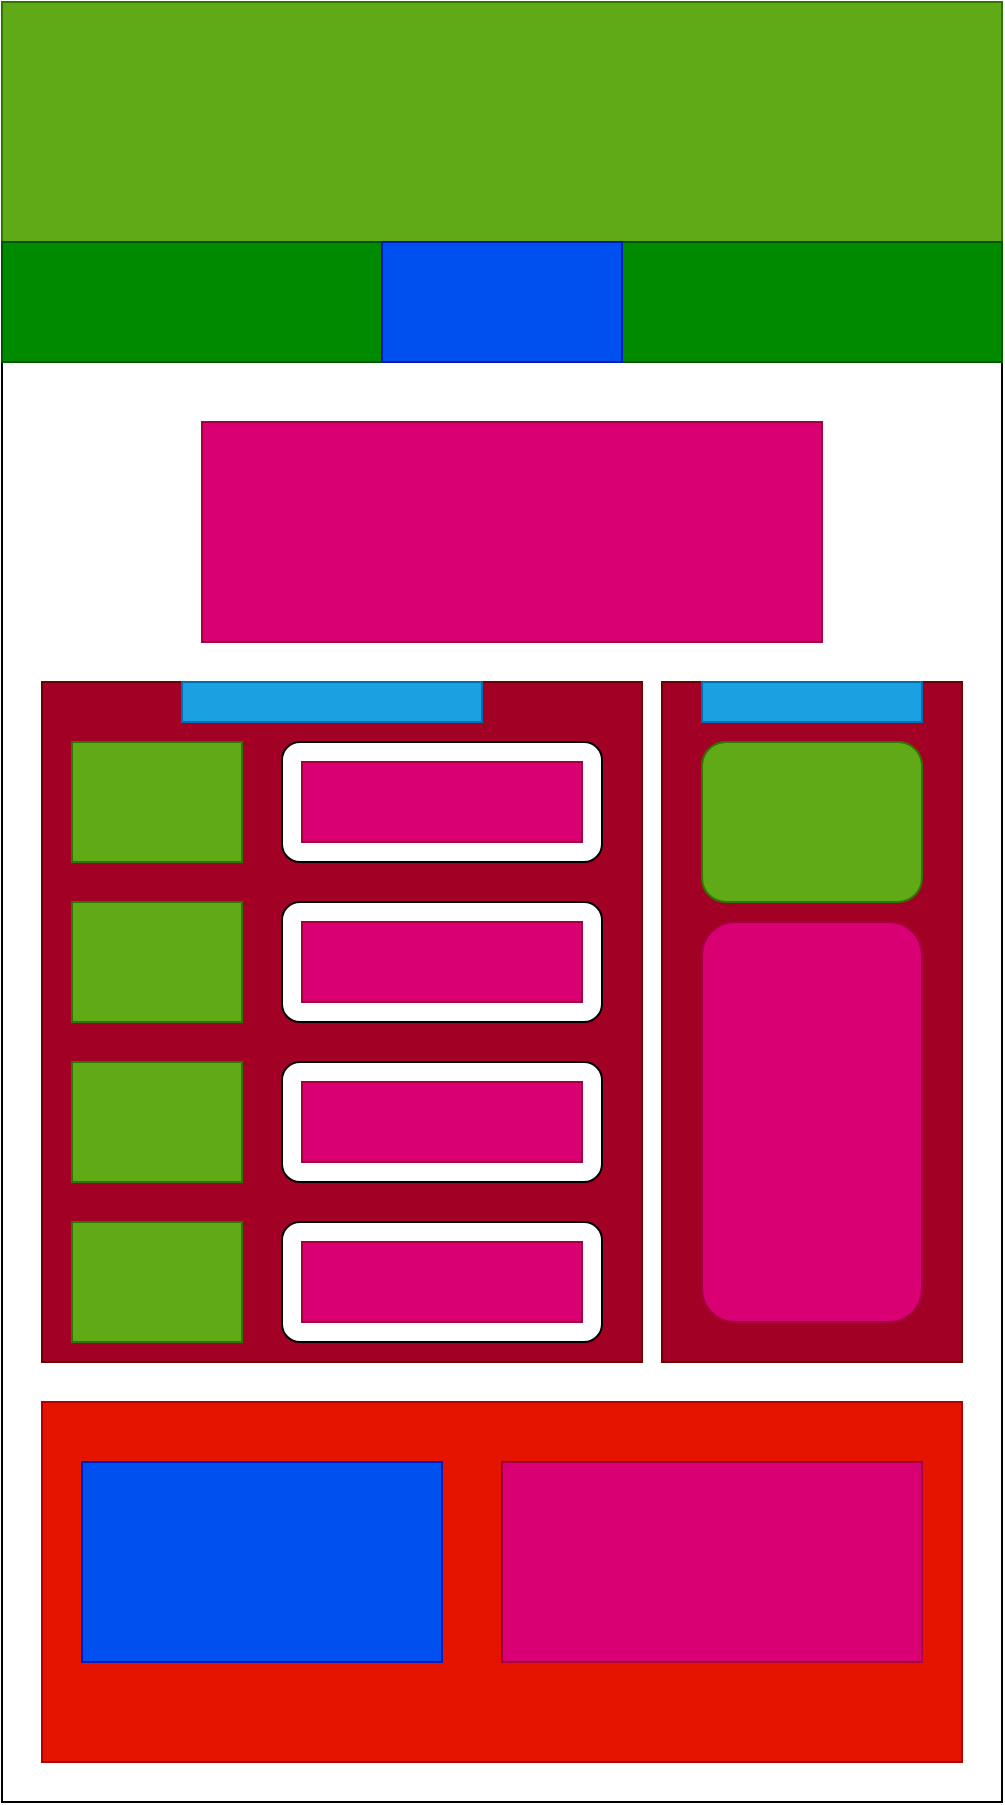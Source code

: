 <mxfile>
    <diagram id="PyKb7AUDni9treLBISOt" name="Page-1">
        <mxGraphModel dx="686" dy="609" grid="1" gridSize="10" guides="1" tooltips="1" connect="1" arrows="1" fold="1" page="1" pageScale="1" pageWidth="827" pageHeight="1169" math="0" shadow="0">
            <root>
                <mxCell id="0"/>
                <mxCell id="1" parent="0"/>
                <mxCell id="2" value="" style="rounded=0;whiteSpace=wrap;html=1;gradientColor=none;" parent="1" vertex="1">
                    <mxGeometry x="140" y="50" width="500" height="900" as="geometry"/>
                </mxCell>
                <mxCell id="3" value="" style="rounded=0;whiteSpace=wrap;html=1;fillColor=#60a917;fontColor=#ffffff;strokeColor=#2D7600;" parent="1" vertex="1">
                    <mxGeometry x="140" y="50" width="500" height="120" as="geometry"/>
                </mxCell>
                <mxCell id="4" value="" style="rounded=0;whiteSpace=wrap;html=1;fillColor=#008a00;fontColor=#ffffff;strokeColor=#005700;" parent="1" vertex="1">
                    <mxGeometry x="140" y="170" width="190" height="60" as="geometry"/>
                </mxCell>
                <mxCell id="6" value="" style="rounded=0;whiteSpace=wrap;html=1;fillColor=#008a00;fontColor=#ffffff;strokeColor=#005700;" parent="1" vertex="1">
                    <mxGeometry x="450" y="170" width="190" height="60" as="geometry"/>
                </mxCell>
                <mxCell id="7" value="" style="rounded=0;whiteSpace=wrap;html=1;fillColor=#0050ef;fontColor=#ffffff;strokeColor=#001DBC;" parent="1" vertex="1">
                    <mxGeometry x="330" y="170" width="120" height="60" as="geometry"/>
                </mxCell>
                <mxCell id="8" value="" style="rounded=0;whiteSpace=wrap;html=1;fillColor=#d80073;fontColor=#ffffff;strokeColor=#A50040;" parent="1" vertex="1">
                    <mxGeometry x="240" y="260" width="310" height="110" as="geometry"/>
                </mxCell>
                <mxCell id="9" value="" style="rounded=0;whiteSpace=wrap;html=1;fillColor=#a20025;fontColor=#ffffff;strokeColor=#6F0000;" parent="1" vertex="1">
                    <mxGeometry x="160" y="390" width="300" height="340" as="geometry"/>
                </mxCell>
                <mxCell id="10" value="" style="rounded=0;whiteSpace=wrap;html=1;fillColor=#a20025;fontColor=#ffffff;strokeColor=#6F0000;" parent="1" vertex="1">
                    <mxGeometry x="470" y="390" width="150" height="340" as="geometry"/>
                </mxCell>
                <mxCell id="11" value="" style="rounded=0;whiteSpace=wrap;html=1;fillColor=#e51400;fontColor=#ffffff;strokeColor=#B20000;" parent="1" vertex="1">
                    <mxGeometry x="160" y="750" width="460" height="180" as="geometry"/>
                </mxCell>
                <mxCell id="12" value="" style="rounded=0;whiteSpace=wrap;html=1;fillColor=#60a917;fontColor=#ffffff;strokeColor=#2D7600;" parent="1" vertex="1">
                    <mxGeometry x="175" y="420" width="85" height="60" as="geometry"/>
                </mxCell>
                <mxCell id="14" value="" style="rounded=1;whiteSpace=wrap;html=1;gradientColor=none;" parent="1" vertex="1">
                    <mxGeometry x="280" y="420" width="160" height="60" as="geometry"/>
                </mxCell>
                <mxCell id="15" value="" style="rounded=0;whiteSpace=wrap;html=1;fillColor=#60a917;fontColor=#ffffff;strokeColor=#2D7600;" parent="1" vertex="1">
                    <mxGeometry x="175" y="500" width="85" height="60" as="geometry"/>
                </mxCell>
                <mxCell id="16" value="" style="rounded=1;whiteSpace=wrap;html=1;gradientColor=none;" parent="1" vertex="1">
                    <mxGeometry x="280" y="500" width="160" height="60" as="geometry"/>
                </mxCell>
                <mxCell id="17" value="" style="rounded=0;whiteSpace=wrap;html=1;fillColor=#60a917;fontColor=#ffffff;strokeColor=#2D7600;" parent="1" vertex="1">
                    <mxGeometry x="175" y="580" width="85" height="60" as="geometry"/>
                </mxCell>
                <mxCell id="18" value="" style="rounded=1;whiteSpace=wrap;html=1;gradientColor=none;" parent="1" vertex="1">
                    <mxGeometry x="280" y="580" width="160" height="60" as="geometry"/>
                </mxCell>
                <mxCell id="19" value="" style="rounded=0;whiteSpace=wrap;html=1;fillColor=#60a917;fontColor=#ffffff;strokeColor=#2D7600;" parent="1" vertex="1">
                    <mxGeometry x="175" y="660" width="85" height="60" as="geometry"/>
                </mxCell>
                <mxCell id="20" value="" style="rounded=1;whiteSpace=wrap;html=1;gradientColor=none;" parent="1" vertex="1">
                    <mxGeometry x="280" y="660" width="160" height="60" as="geometry"/>
                </mxCell>
                <mxCell id="21" value="" style="rounded=0;whiteSpace=wrap;html=1;fillColor=#d80073;fontColor=#ffffff;strokeColor=#A50040;" parent="1" vertex="1">
                    <mxGeometry x="290" y="430" width="140" height="40" as="geometry"/>
                </mxCell>
                <mxCell id="24" value="" style="rounded=0;whiteSpace=wrap;html=1;fillColor=#d80073;fontColor=#ffffff;strokeColor=#A50040;" parent="1" vertex="1">
                    <mxGeometry x="290" y="510" width="140" height="40" as="geometry"/>
                </mxCell>
                <mxCell id="25" value="" style="rounded=0;whiteSpace=wrap;html=1;fillColor=#d80073;fontColor=#ffffff;strokeColor=#A50040;" parent="1" vertex="1">
                    <mxGeometry x="290" y="590" width="140" height="40" as="geometry"/>
                </mxCell>
                <mxCell id="26" value="" style="rounded=0;whiteSpace=wrap;html=1;fillColor=#d80073;fontColor=#ffffff;strokeColor=#A50040;" parent="1" vertex="1">
                    <mxGeometry x="290" y="670" width="140" height="40" as="geometry"/>
                </mxCell>
                <mxCell id="28" value="" style="rounded=0;whiteSpace=wrap;html=1;fillColor=#1ba1e2;fontColor=#ffffff;strokeColor=#006EAF;" parent="1" vertex="1">
                    <mxGeometry x="230" y="390" width="150" height="20" as="geometry"/>
                </mxCell>
                <mxCell id="29" value="" style="rounded=0;whiteSpace=wrap;html=1;fillColor=#1ba1e2;fontColor=#ffffff;strokeColor=#006EAF;" parent="1" vertex="1">
                    <mxGeometry x="490" y="390" width="110" height="20" as="geometry"/>
                </mxCell>
                <mxCell id="30" value="" style="rounded=1;whiteSpace=wrap;html=1;fillColor=#60a917;fontColor=#ffffff;strokeColor=#2D7600;" parent="1" vertex="1">
                    <mxGeometry x="490" y="420" width="110" height="80" as="geometry"/>
                </mxCell>
                <mxCell id="31" value="" style="rounded=1;whiteSpace=wrap;html=1;fillColor=#d80073;fontColor=#ffffff;strokeColor=#A50040;" parent="1" vertex="1">
                    <mxGeometry x="490" y="510" width="110" height="200" as="geometry"/>
                </mxCell>
                <mxCell id="36" value="" style="rounded=0;whiteSpace=wrap;html=1;fillColor=#0050ef;fontColor=#ffffff;strokeColor=#001DBC;" parent="1" vertex="1">
                    <mxGeometry x="180" y="780" width="180" height="100" as="geometry"/>
                </mxCell>
                <mxCell id="37" value="" style="rounded=0;whiteSpace=wrap;html=1;fillColor=#d80073;fontColor=#ffffff;strokeColor=#A50040;" parent="1" vertex="1">
                    <mxGeometry x="390" y="780" width="210" height="100" as="geometry"/>
                </mxCell>
            </root>
        </mxGraphModel>
    </diagram>
</mxfile>